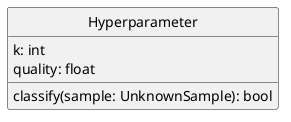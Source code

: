 @startuml
'logical_view_4'

skinparam monochrome true
skinparam handwritten false
hide class circle
skinparam shadowing false

class Hyperparameter {
    k: int
    quality: float
    classify(sample: UnknownSample): bool
}

@enduml
